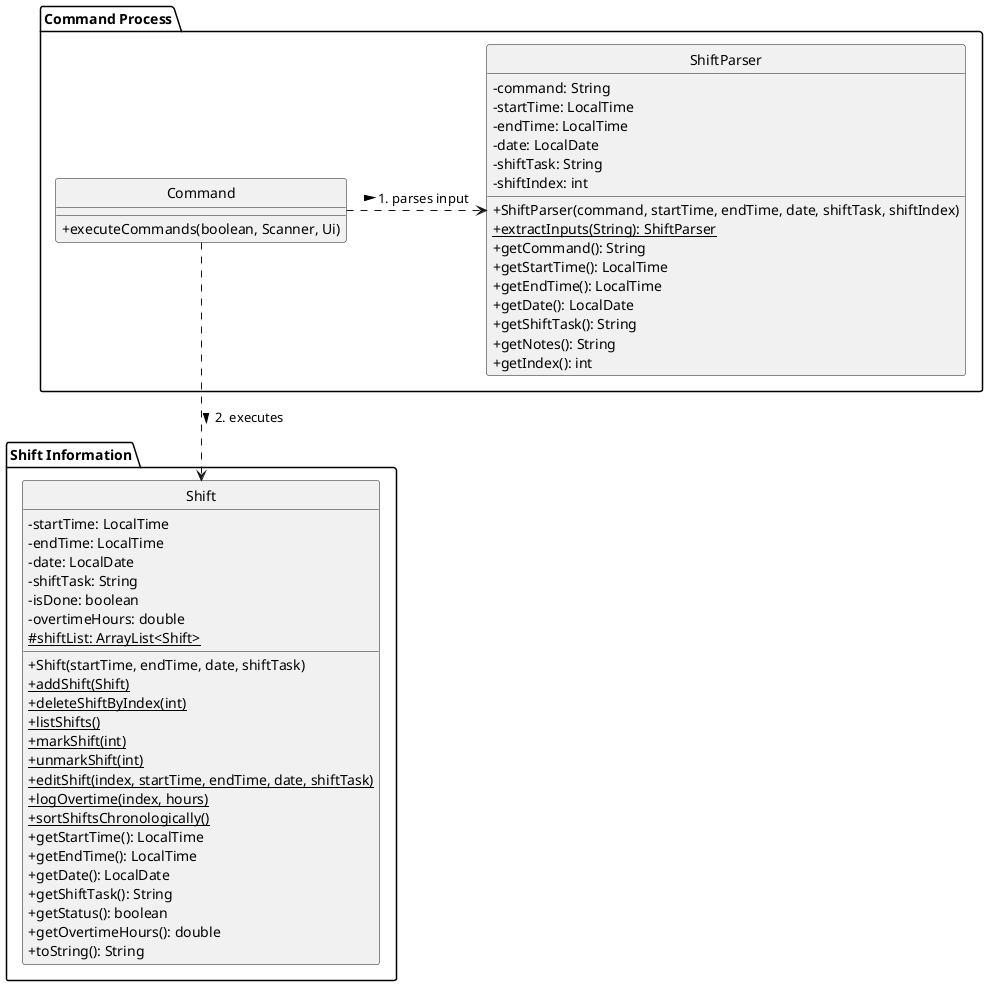 @startuml

hide circle
skinparam classAttributeIconSize 0

package "Command Process" {
  class Command {
    +executeCommands(boolean, Scanner, Ui)
  }

  class ShiftParser {
    -command: String
    -startTime: LocalTime
    -endTime: LocalTime
    -date: LocalDate
    -shiftTask: String
    -shiftIndex: int
    +ShiftParser(command, startTime, endTime, date, shiftTask, shiftIndex)
    +{static}extractInputs(String): ShiftParser
    +getCommand(): String
    +getStartTime(): LocalTime
    +getEndTime(): LocalTime
    +getDate(): LocalDate
    +getShiftTask(): String
    +getNotes(): String
    +getIndex(): int
  }
}

package "Shift Information" {
  class Shift {
    -startTime: LocalTime
    -endTime: LocalTime
    -date: LocalDate
    -shiftTask: String
    -isDone: boolean
    -overtimeHours: double
    # {static} shiftList: ArrayList<Shift>
    +Shift(startTime, endTime, date, shiftTask)
    +{static}addShift(Shift)
    +{static}deleteShiftByIndex(int)
    +{static}listShifts()
    +{static}markShift(int)
    +{static}unmarkShift(int)
    +{static}editShift(index, startTime, endTime, date, shiftTask)
    +{static}logOvertime(index, hours)
    +{static}sortShiftsChronologically()
    +getStartTime(): LocalTime
    +getEndTime(): LocalTime
    +getDate(): LocalDate
    +getShiftTask(): String
    +getStatus(): boolean
    +getOvertimeHours(): double
    +toString(): String
  }
}

Command .right.> ShiftParser : 1. parses input >
Command ..> Shift : 2. executes >

@enduml
